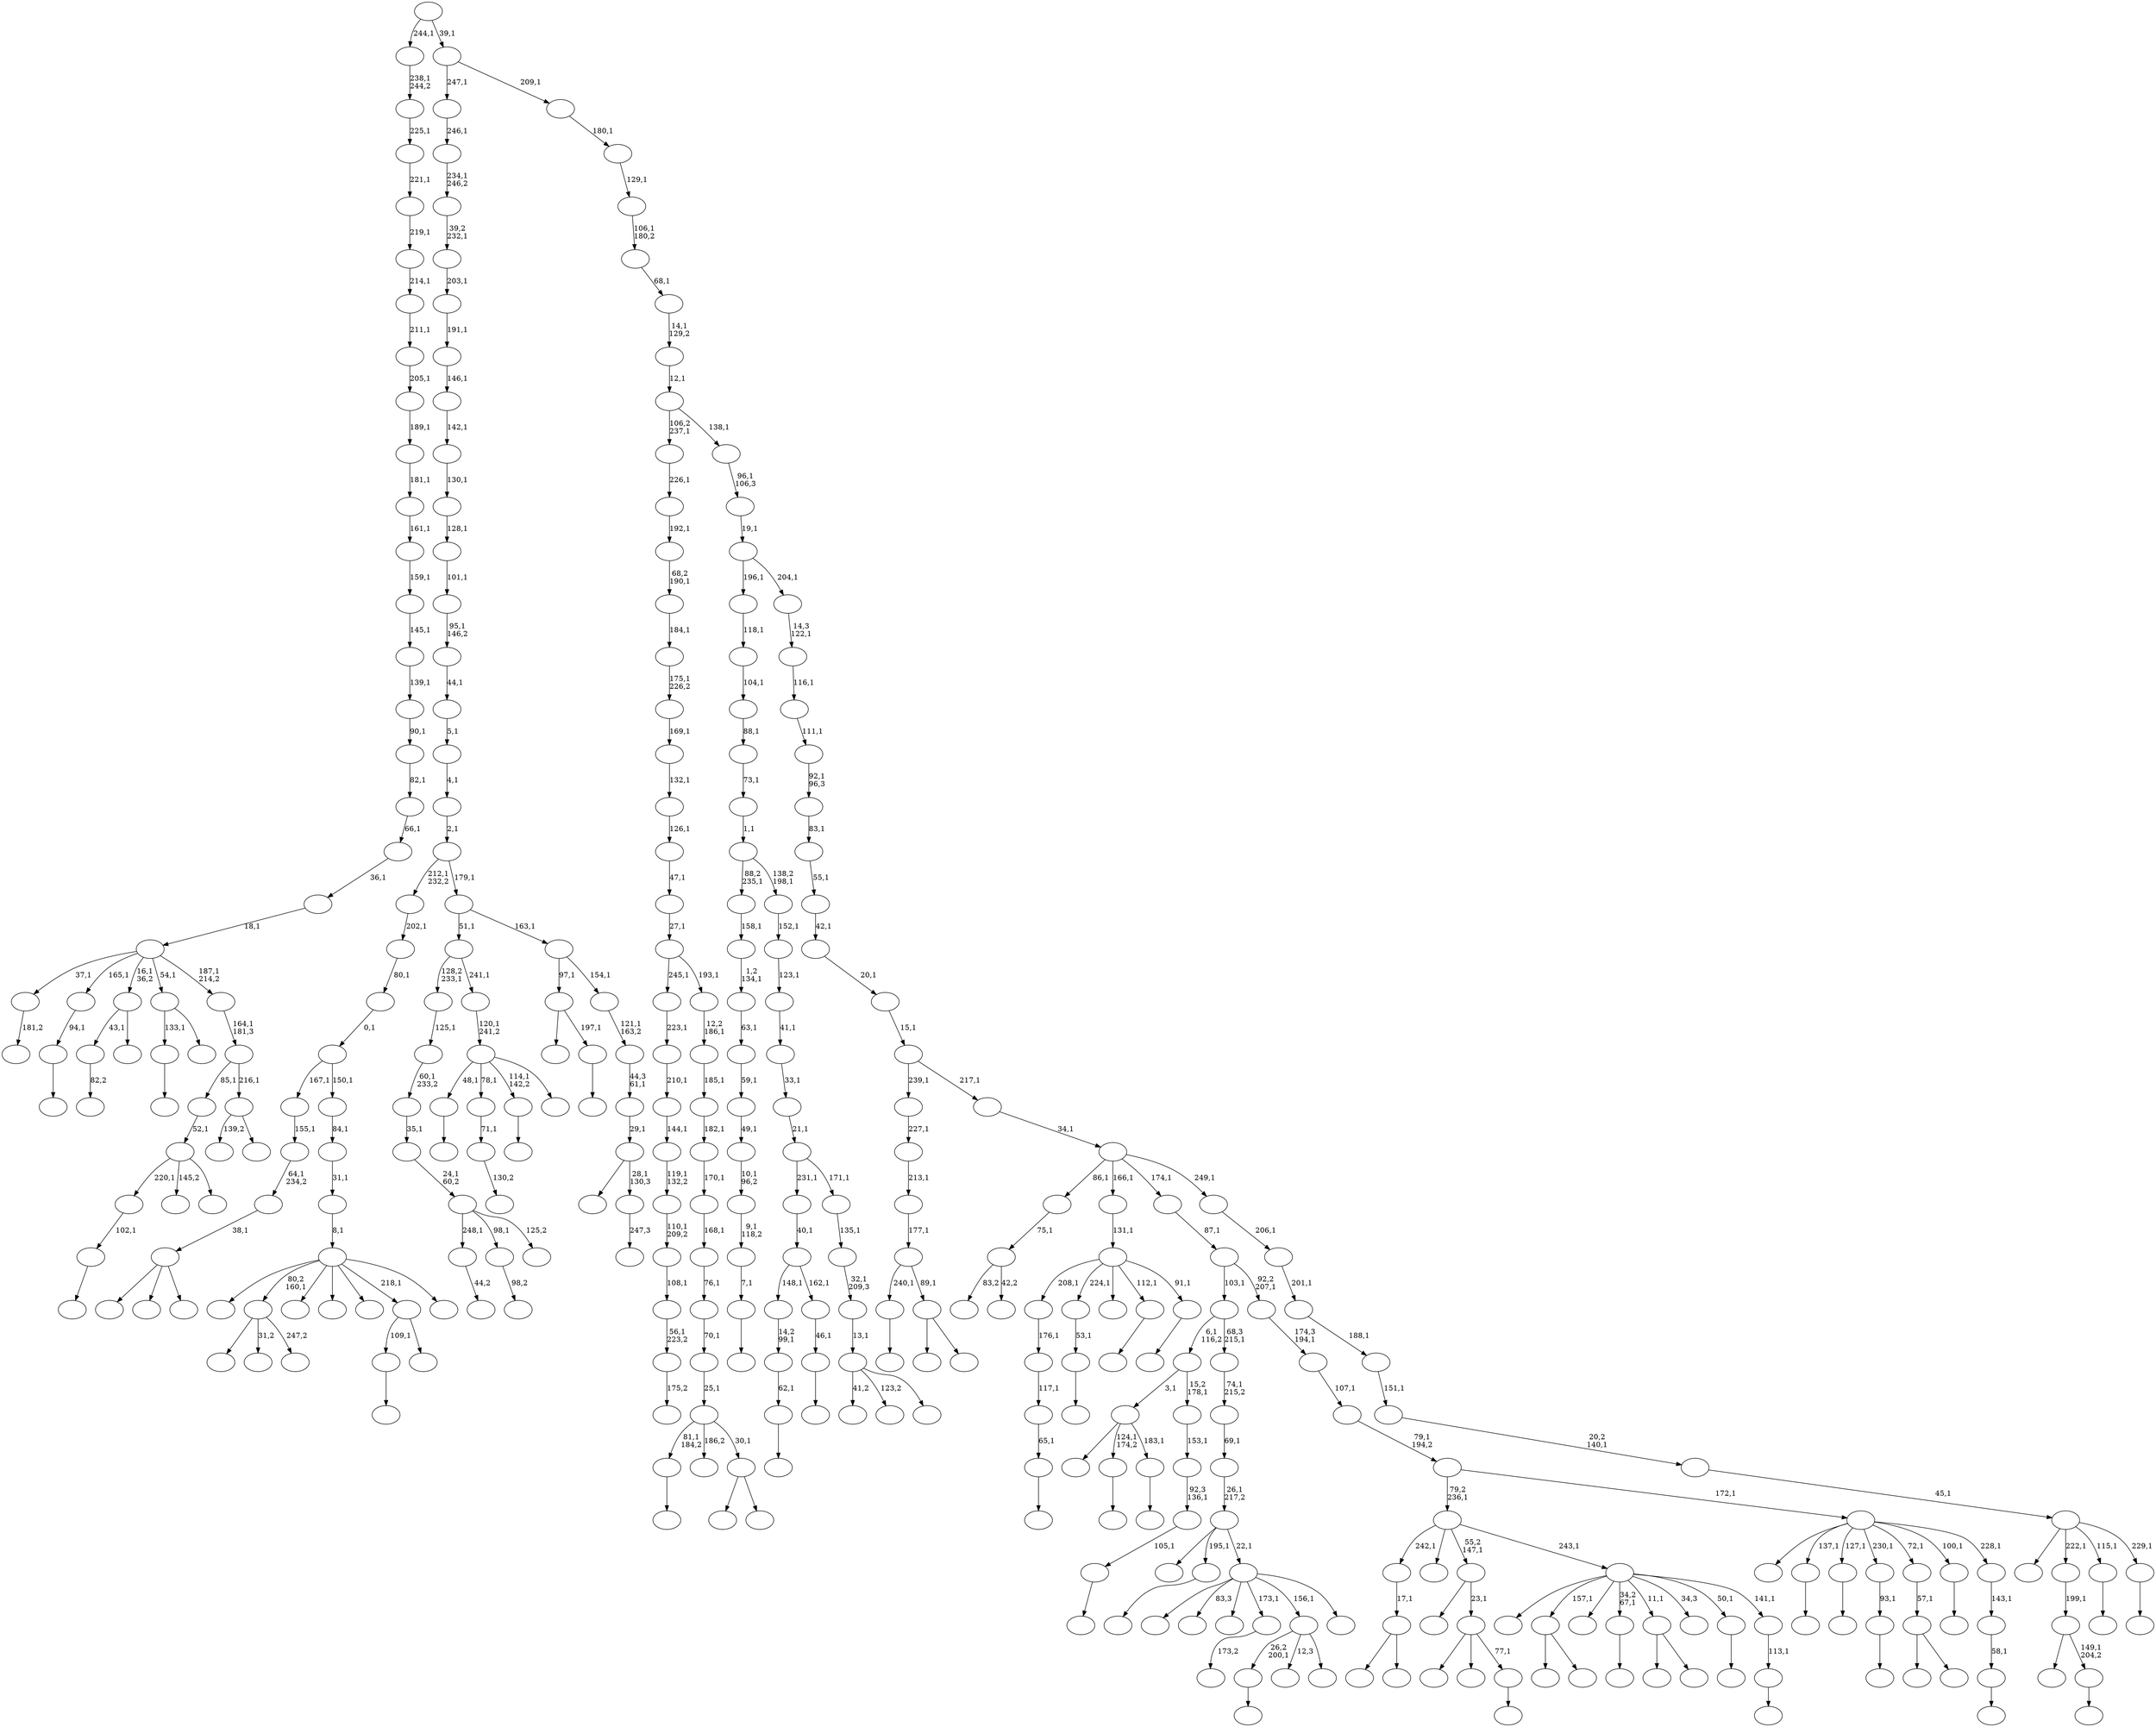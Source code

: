 digraph T {
	350 [label=""]
	349 [label=""]
	348 [label=""]
	347 [label=""]
	346 [label=""]
	345 [label=""]
	344 [label=""]
	343 [label=""]
	342 [label=""]
	341 [label=""]
	340 [label=""]
	339 [label=""]
	338 [label=""]
	337 [label=""]
	336 [label=""]
	335 [label=""]
	334 [label=""]
	333 [label=""]
	332 [label=""]
	331 [label=""]
	330 [label=""]
	329 [label=""]
	328 [label=""]
	327 [label=""]
	326 [label=""]
	325 [label=""]
	324 [label=""]
	323 [label=""]
	322 [label=""]
	321 [label=""]
	320 [label=""]
	319 [label=""]
	318 [label=""]
	317 [label=""]
	316 [label=""]
	315 [label=""]
	314 [label=""]
	313 [label=""]
	312 [label=""]
	311 [label=""]
	310 [label=""]
	309 [label=""]
	308 [label=""]
	307 [label=""]
	306 [label=""]
	305 [label=""]
	304 [label=""]
	303 [label=""]
	302 [label=""]
	301 [label=""]
	300 [label=""]
	299 [label=""]
	298 [label=""]
	297 [label=""]
	296 [label=""]
	295 [label=""]
	294 [label=""]
	293 [label=""]
	292 [label=""]
	291 [label=""]
	290 [label=""]
	289 [label=""]
	288 [label=""]
	287 [label=""]
	286 [label=""]
	285 [label=""]
	284 [label=""]
	283 [label=""]
	282 [label=""]
	281 [label=""]
	280 [label=""]
	279 [label=""]
	278 [label=""]
	277 [label=""]
	276 [label=""]
	275 [label=""]
	274 [label=""]
	273 [label=""]
	272 [label=""]
	271 [label=""]
	270 [label=""]
	269 [label=""]
	268 [label=""]
	267 [label=""]
	266 [label=""]
	265 [label=""]
	264 [label=""]
	263 [label=""]
	262 [label=""]
	261 [label=""]
	260 [label=""]
	259 [label=""]
	258 [label=""]
	257 [label=""]
	256 [label=""]
	255 [label=""]
	254 [label=""]
	253 [label=""]
	252 [label=""]
	251 [label=""]
	250 [label=""]
	249 [label=""]
	248 [label=""]
	247 [label=""]
	246 [label=""]
	245 [label=""]
	244 [label=""]
	243 [label=""]
	242 [label=""]
	241 [label=""]
	240 [label=""]
	239 [label=""]
	238 [label=""]
	237 [label=""]
	236 [label=""]
	235 [label=""]
	234 [label=""]
	233 [label=""]
	232 [label=""]
	231 [label=""]
	230 [label=""]
	229 [label=""]
	228 [label=""]
	227 [label=""]
	226 [label=""]
	225 [label=""]
	224 [label=""]
	223 [label=""]
	222 [label=""]
	221 [label=""]
	220 [label=""]
	219 [label=""]
	218 [label=""]
	217 [label=""]
	216 [label=""]
	215 [label=""]
	214 [label=""]
	213 [label=""]
	212 [label=""]
	211 [label=""]
	210 [label=""]
	209 [label=""]
	208 [label=""]
	207 [label=""]
	206 [label=""]
	205 [label=""]
	204 [label=""]
	203 [label=""]
	202 [label=""]
	201 [label=""]
	200 [label=""]
	199 [label=""]
	198 [label=""]
	197 [label=""]
	196 [label=""]
	195 [label=""]
	194 [label=""]
	193 [label=""]
	192 [label=""]
	191 [label=""]
	190 [label=""]
	189 [label=""]
	188 [label=""]
	187 [label=""]
	186 [label=""]
	185 [label=""]
	184 [label=""]
	183 [label=""]
	182 [label=""]
	181 [label=""]
	180 [label=""]
	179 [label=""]
	178 [label=""]
	177 [label=""]
	176 [label=""]
	175 [label=""]
	174 [label=""]
	173 [label=""]
	172 [label=""]
	171 [label=""]
	170 [label=""]
	169 [label=""]
	168 [label=""]
	167 [label=""]
	166 [label=""]
	165 [label=""]
	164 [label=""]
	163 [label=""]
	162 [label=""]
	161 [label=""]
	160 [label=""]
	159 [label=""]
	158 [label=""]
	157 [label=""]
	156 [label=""]
	155 [label=""]
	154 [label=""]
	153 [label=""]
	152 [label=""]
	151 [label=""]
	150 [label=""]
	149 [label=""]
	148 [label=""]
	147 [label=""]
	146 [label=""]
	145 [label=""]
	144 [label=""]
	143 [label=""]
	142 [label=""]
	141 [label=""]
	140 [label=""]
	139 [label=""]
	138 [label=""]
	137 [label=""]
	136 [label=""]
	135 [label=""]
	134 [label=""]
	133 [label=""]
	132 [label=""]
	131 [label=""]
	130 [label=""]
	129 [label=""]
	128 [label=""]
	127 [label=""]
	126 [label=""]
	125 [label=""]
	124 [label=""]
	123 [label=""]
	122 [label=""]
	121 [label=""]
	120 [label=""]
	119 [label=""]
	118 [label=""]
	117 [label=""]
	116 [label=""]
	115 [label=""]
	114 [label=""]
	113 [label=""]
	112 [label=""]
	111 [label=""]
	110 [label=""]
	109 [label=""]
	108 [label=""]
	107 [label=""]
	106 [label=""]
	105 [label=""]
	104 [label=""]
	103 [label=""]
	102 [label=""]
	101 [label=""]
	100 [label=""]
	99 [label=""]
	98 [label=""]
	97 [label=""]
	96 [label=""]
	95 [label=""]
	94 [label=""]
	93 [label=""]
	92 [label=""]
	91 [label=""]
	90 [label=""]
	89 [label=""]
	88 [label=""]
	87 [label=""]
	86 [label=""]
	85 [label=""]
	84 [label=""]
	83 [label=""]
	82 [label=""]
	81 [label=""]
	80 [label=""]
	79 [label=""]
	78 [label=""]
	77 [label=""]
	76 [label=""]
	75 [label=""]
	74 [label=""]
	73 [label=""]
	72 [label=""]
	71 [label=""]
	70 [label=""]
	69 [label=""]
	68 [label=""]
	67 [label=""]
	66 [label=""]
	65 [label=""]
	64 [label=""]
	63 [label=""]
	62 [label=""]
	61 [label=""]
	60 [label=""]
	59 [label=""]
	58 [label=""]
	57 [label=""]
	56 [label=""]
	55 [label=""]
	54 [label=""]
	53 [label=""]
	52 [label=""]
	51 [label=""]
	50 [label=""]
	49 [label=""]
	48 [label=""]
	47 [label=""]
	46 [label=""]
	45 [label=""]
	44 [label=""]
	43 [label=""]
	42 [label=""]
	41 [label=""]
	40 [label=""]
	39 [label=""]
	38 [label=""]
	37 [label=""]
	36 [label=""]
	35 [label=""]
	34 [label=""]
	33 [label=""]
	32 [label=""]
	31 [label=""]
	30 [label=""]
	29 [label=""]
	28 [label=""]
	27 [label=""]
	26 [label=""]
	25 [label=""]
	24 [label=""]
	23 [label=""]
	22 [label=""]
	21 [label=""]
	20 [label=""]
	19 [label=""]
	18 [label=""]
	17 [label=""]
	16 [label=""]
	15 [label=""]
	14 [label=""]
	13 [label=""]
	12 [label=""]
	11 [label=""]
	10 [label=""]
	9 [label=""]
	8 [label=""]
	7 [label=""]
	6 [label=""]
	5 [label=""]
	4 [label=""]
	3 [label=""]
	2 [label=""]
	1 [label=""]
	0 [label=""]
	347 -> 348 [label=""]
	346 -> 347 [label="102,1"]
	342 -> 343 [label=""]
	333 -> 334 [label=""]
	331 -> 332 [label="181,2"]
	329 -> 330 [label=""]
	328 -> 344 [label=""]
	328 -> 333 [label="124,1\n174,2"]
	328 -> 329 [label="183,1"]
	326 -> 327 [label=""]
	321 -> 322 [label="44,2"]
	318 -> 319 [label=""]
	317 -> 318 [label="7,1"]
	316 -> 317 [label="9,1\n118,2"]
	315 -> 316 [label="10,1\n96,2"]
	314 -> 315 [label="49,1"]
	313 -> 314 [label="59,1"]
	312 -> 313 [label="63,1"]
	311 -> 312 [label="1,2\n134,1"]
	310 -> 311 [label="158,1"]
	308 -> 309 [label=""]
	303 -> 338 [label=""]
	303 -> 304 [label=""]
	302 -> 303 [label="17,1"]
	299 -> 300 [label=""]
	296 -> 297 [label="98,2"]
	294 -> 295 [label=""]
	293 -> 340 [label=""]
	293 -> 294 [label="149,1\n204,2"]
	292 -> 293 [label="199,1"]
	289 -> 325 [label=""]
	289 -> 290 [label=""]
	286 -> 287 [label="82,2"]
	283 -> 284 [label=""]
	280 -> 281 [label=""]
	279 -> 280 [label="65,1"]
	278 -> 279 [label="117,1"]
	277 -> 278 [label="176,1"]
	275 -> 276 [label=""]
	272 -> 273 [label=""]
	268 -> 269 [label=""]
	267 -> 268 [label="62,1"]
	266 -> 267 [label="14,2\n99,1"]
	264 -> 265 [label=""]
	263 -> 264 [label="53,1"]
	261 -> 298 [label=""]
	261 -> 291 [label="31,2"]
	261 -> 262 [label="247,2"]
	259 -> 336 [label=""]
	259 -> 260 [label=""]
	257 -> 258 [label=""]
	256 -> 337 [label=""]
	256 -> 257 [label="197,1"]
	253 -> 254 [label="175,2"]
	252 -> 253 [label="56,1\n223,2"]
	251 -> 252 [label="108,1"]
	250 -> 251 [label="110,1\n209,2"]
	249 -> 250 [label="119,1\n132,2"]
	248 -> 249 [label="144,1"]
	247 -> 248 [label="210,1"]
	246 -> 247 [label="223,1"]
	244 -> 245 [label=""]
	242 -> 243 [label="130,2"]
	241 -> 242 [label="71,1"]
	238 -> 239 [label=""]
	237 -> 238 [label="94,1"]
	235 -> 341 [label=""]
	235 -> 271 [label=""]
	235 -> 236 [label=""]
	234 -> 235 [label="38,1"]
	233 -> 234 [label="64,1\n234,2"]
	232 -> 233 [label="155,1"]
	230 -> 346 [label="220,1"]
	230 -> 320 [label="145,2"]
	230 -> 231 [label=""]
	229 -> 230 [label="52,1"]
	225 -> 321 [label="248,1"]
	225 -> 296 [label="98,1"]
	225 -> 226 [label="125,2"]
	224 -> 225 [label="24,1\n60,2"]
	223 -> 224 [label="35,1"]
	222 -> 223 [label="60,1\n233,2"]
	221 -> 222 [label="125,1"]
	218 -> 219 [label=""]
	217 -> 218 [label="105,1"]
	216 -> 217 [label="92,3\n136,1"]
	215 -> 216 [label="153,1"]
	214 -> 328 [label="3,1"]
	214 -> 215 [label="15,2\n178,1"]
	212 -> 213 [label=""]
	211 -> 212 [label="46,1"]
	210 -> 266 [label="148,1"]
	210 -> 211 [label="162,1"]
	209 -> 210 [label="40,1"]
	206 -> 207 [label=""]
	202 -> 203 [label=""]
	199 -> 200 [label=""]
	197 -> 198 [label=""]
	195 -> 274 [label=""]
	195 -> 196 [label=""]
	194 -> 308 [label="81,1\n184,2"]
	194 -> 306 [label="186,2"]
	194 -> 195 [label="30,1"]
	193 -> 194 [label="25,1"]
	192 -> 193 [label="70,1"]
	191 -> 192 [label="76,1"]
	190 -> 191 [label="168,1"]
	189 -> 190 [label="170,1"]
	188 -> 189 [label="182,1"]
	187 -> 188 [label="185,1"]
	186 -> 187 [label="12,2\n186,1"]
	185 -> 246 [label="245,1"]
	185 -> 186 [label="193,1"]
	184 -> 185 [label="27,1"]
	183 -> 184 [label="47,1"]
	182 -> 183 [label="126,1"]
	181 -> 182 [label="132,1"]
	180 -> 181 [label="169,1"]
	179 -> 180 [label="175,1\n226,2"]
	178 -> 179 [label="184,1"]
	177 -> 178 [label="68,2\n190,1"]
	176 -> 177 [label="192,1"]
	175 -> 176 [label="226,1"]
	172 -> 173 [label="173,2"]
	170 -> 171 [label=""]
	168 -> 286 [label="43,1"]
	168 -> 169 [label=""]
	166 -> 244 [label="48,1"]
	166 -> 241 [label="78,1"]
	166 -> 199 [label="114,1\n142,2"]
	166 -> 167 [label=""]
	165 -> 166 [label="120,1\n241,2"]
	164 -> 221 [label="128,2\n233,1"]
	164 -> 165 [label="241,1"]
	162 -> 163 [label=""]
	161 -> 162 [label="93,1"]
	157 -> 174 [label="83,2"]
	157 -> 158 [label="42,2"]
	156 -> 157 [label="75,1"]
	154 -> 283 [label="109,1"]
	154 -> 155 [label=""]
	152 -> 305 [label=""]
	152 -> 153 [label=""]
	151 -> 170 [label="240,1"]
	151 -> 152 [label="89,1"]
	150 -> 151 [label="177,1"]
	149 -> 150 [label="213,1"]
	148 -> 149 [label="227,1"]
	146 -> 324 [label=""]
	146 -> 261 [label="80,2\n160,1"]
	146 -> 228 [label=""]
	146 -> 220 [label=""]
	146 -> 160 [label=""]
	146 -> 154 [label="218,1"]
	146 -> 147 [label=""]
	145 -> 146 [label="8,1"]
	144 -> 145 [label="31,1"]
	143 -> 144 [label="84,1"]
	142 -> 232 [label="167,1"]
	142 -> 143 [label="150,1"]
	141 -> 142 [label="0,1"]
	140 -> 141 [label="80,1"]
	139 -> 140 [label="202,1"]
	137 -> 138 [label=""]
	136 -> 345 [label=""]
	136 -> 205 [label=""]
	136 -> 137 [label="77,1"]
	135 -> 159 [label=""]
	135 -> 136 [label="23,1"]
	133 -> 342 [label="26,2\n200,1"]
	133 -> 208 [label="12,3"]
	133 -> 134 [label=""]
	131 -> 132 [label=""]
	130 -> 277 [label="208,1"]
	130 -> 263 [label="224,1"]
	130 -> 227 [label=""]
	130 -> 202 [label="112,1"]
	130 -> 131 [label="91,1"]
	129 -> 130 [label="131,1"]
	127 -> 350 [label=""]
	127 -> 335 [label="83,3"]
	127 -> 323 [label=""]
	127 -> 172 [label="173,1"]
	127 -> 133 [label="156,1"]
	127 -> 128 [label=""]
	126 -> 255 [label=""]
	126 -> 197 [label="195,1"]
	126 -> 127 [label="22,1"]
	125 -> 126 [label="26,1\n217,2"]
	124 -> 125 [label="69,1"]
	123 -> 124 [label="74,1\n215,2"]
	122 -> 214 [label="6,1\n116,2"]
	122 -> 123 [label="68,3\n215,1"]
	120 -> 121 [label=""]
	118 -> 119 [label=""]
	117 -> 118 [label="113,1"]
	116 -> 339 [label=""]
	116 -> 289 [label="157,1"]
	116 -> 285 [label=""]
	116 -> 275 [label="34,2\n67,1"]
	116 -> 259 [label="11,1"]
	116 -> 201 [label="34,3"]
	116 -> 120 [label="50,1"]
	116 -> 117 [label="141,1"]
	115 -> 302 [label="242,1"]
	115 -> 270 [label=""]
	115 -> 135 [label="55,2\n147,1"]
	115 -> 116 [label="243,1"]
	113 -> 204 [label=""]
	113 -> 114 [label=""]
	112 -> 113 [label="57,1"]
	110 -> 326 [label="133,1"]
	110 -> 111 [label=""]
	108 -> 109 [label=""]
	106 -> 107 [label=""]
	105 -> 106 [label="58,1"]
	104 -> 105 [label="143,1"]
	103 -> 301 [label=""]
	103 -> 299 [label="137,1"]
	103 -> 272 [label="127,1"]
	103 -> 161 [label="230,1"]
	103 -> 112 [label="72,1"]
	103 -> 108 [label="100,1"]
	103 -> 104 [label="228,1"]
	102 -> 115 [label="79,2\n236,1"]
	102 -> 103 [label="172,1"]
	101 -> 102 [label="79,1\n194,2"]
	100 -> 101 [label="107,1"]
	99 -> 100 [label="174,3\n194,1"]
	98 -> 122 [label="103,1"]
	98 -> 99 [label="92,2\n207,1"]
	97 -> 98 [label="87,1"]
	95 -> 307 [label="41,2"]
	95 -> 282 [label="123,2"]
	95 -> 96 [label=""]
	94 -> 95 [label="13,1"]
	93 -> 94 [label="32,1\n209,3"]
	92 -> 93 [label="135,1"]
	91 -> 209 [label="231,1"]
	91 -> 92 [label="171,1"]
	90 -> 91 [label="21,1"]
	89 -> 90 [label="33,1"]
	88 -> 89 [label="41,1"]
	87 -> 88 [label="123,1"]
	86 -> 87 [label="152,1"]
	85 -> 310 [label="88,2\n235,1"]
	85 -> 86 [label="138,2\n198,1"]
	84 -> 85 [label="1,1"]
	83 -> 84 [label="73,1"]
	82 -> 83 [label="88,1"]
	81 -> 82 [label="104,1"]
	80 -> 81 [label="118,1"]
	78 -> 240 [label="139,2"]
	78 -> 79 [label=""]
	77 -> 229 [label="85,1"]
	77 -> 78 [label="216,1"]
	76 -> 77 [label="164,1\n181,3"]
	75 -> 331 [label="37,1"]
	75 -> 237 [label="165,1"]
	75 -> 168 [label="16,1\n36,2"]
	75 -> 110 [label="54,1"]
	75 -> 76 [label="187,1\n214,2"]
	74 -> 75 [label="18,1"]
	73 -> 74 [label="36,1"]
	72 -> 73 [label="66,1"]
	71 -> 72 [label="82,1"]
	70 -> 71 [label="90,1"]
	69 -> 70 [label="139,1"]
	68 -> 69 [label="145,1"]
	67 -> 68 [label="159,1"]
	66 -> 67 [label="161,1"]
	65 -> 66 [label="181,1"]
	64 -> 65 [label="189,1"]
	63 -> 64 [label="205,1"]
	62 -> 63 [label="211,1"]
	61 -> 62 [label="214,1"]
	60 -> 61 [label="219,1"]
	59 -> 60 [label="221,1"]
	58 -> 59 [label="225,1"]
	57 -> 58 [label="238,1\n244,2"]
	55 -> 56 [label="247,3"]
	54 -> 288 [label=""]
	54 -> 55 [label="28,1\n130,3"]
	53 -> 54 [label="29,1"]
	52 -> 53 [label="44,3\n61,1"]
	51 -> 52 [label="121,1\n163,2"]
	50 -> 256 [label="97,1"]
	50 -> 51 [label="154,1"]
	49 -> 164 [label="51,1"]
	49 -> 50 [label="163,1"]
	48 -> 139 [label="212,1\n232,2"]
	48 -> 49 [label="179,1"]
	47 -> 48 [label="2,1"]
	46 -> 47 [label="4,1"]
	45 -> 46 [label="5,1"]
	44 -> 45 [label="44,1"]
	43 -> 44 [label="95,1\n146,2"]
	42 -> 43 [label="101,1"]
	41 -> 42 [label="128,1"]
	40 -> 41 [label="130,1"]
	39 -> 40 [label="142,1"]
	38 -> 39 [label="146,1"]
	37 -> 38 [label="191,1"]
	36 -> 37 [label="203,1"]
	35 -> 36 [label="39,2\n232,1"]
	34 -> 35 [label="234,1\n246,2"]
	33 -> 34 [label="246,1"]
	31 -> 32 [label=""]
	30 -> 349 [label=""]
	30 -> 292 [label="222,1"]
	30 -> 206 [label="115,1"]
	30 -> 31 [label="229,1"]
	29 -> 30 [label="45,1"]
	28 -> 29 [label="20,2\n140,1"]
	27 -> 28 [label="151,1"]
	26 -> 27 [label="188,1"]
	25 -> 26 [label="201,1"]
	24 -> 25 [label="206,1"]
	23 -> 156 [label="86,1"]
	23 -> 129 [label="166,1"]
	23 -> 97 [label="174,1"]
	23 -> 24 [label="249,1"]
	22 -> 23 [label="34,1"]
	21 -> 148 [label="239,1"]
	21 -> 22 [label="217,1"]
	20 -> 21 [label="15,1"]
	19 -> 20 [label="20,1"]
	18 -> 19 [label="42,1"]
	17 -> 18 [label="55,1"]
	16 -> 17 [label="83,1"]
	15 -> 16 [label="92,1\n96,3"]
	14 -> 15 [label="111,1"]
	13 -> 14 [label="116,1"]
	12 -> 13 [label="14,3\n122,1"]
	11 -> 80 [label="196,1"]
	11 -> 12 [label="204,1"]
	10 -> 11 [label="19,1"]
	9 -> 10 [label="96,1\n106,3"]
	8 -> 175 [label="106,2\n237,1"]
	8 -> 9 [label="138,1"]
	7 -> 8 [label="12,1"]
	6 -> 7 [label="14,1\n129,2"]
	5 -> 6 [label="68,1"]
	4 -> 5 [label="106,1\n180,2"]
	3 -> 4 [label="129,1"]
	2 -> 3 [label="180,1"]
	1 -> 33 [label="247,1"]
	1 -> 2 [label="209,1"]
	0 -> 57 [label="244,1"]
	0 -> 1 [label="39,1"]
}
